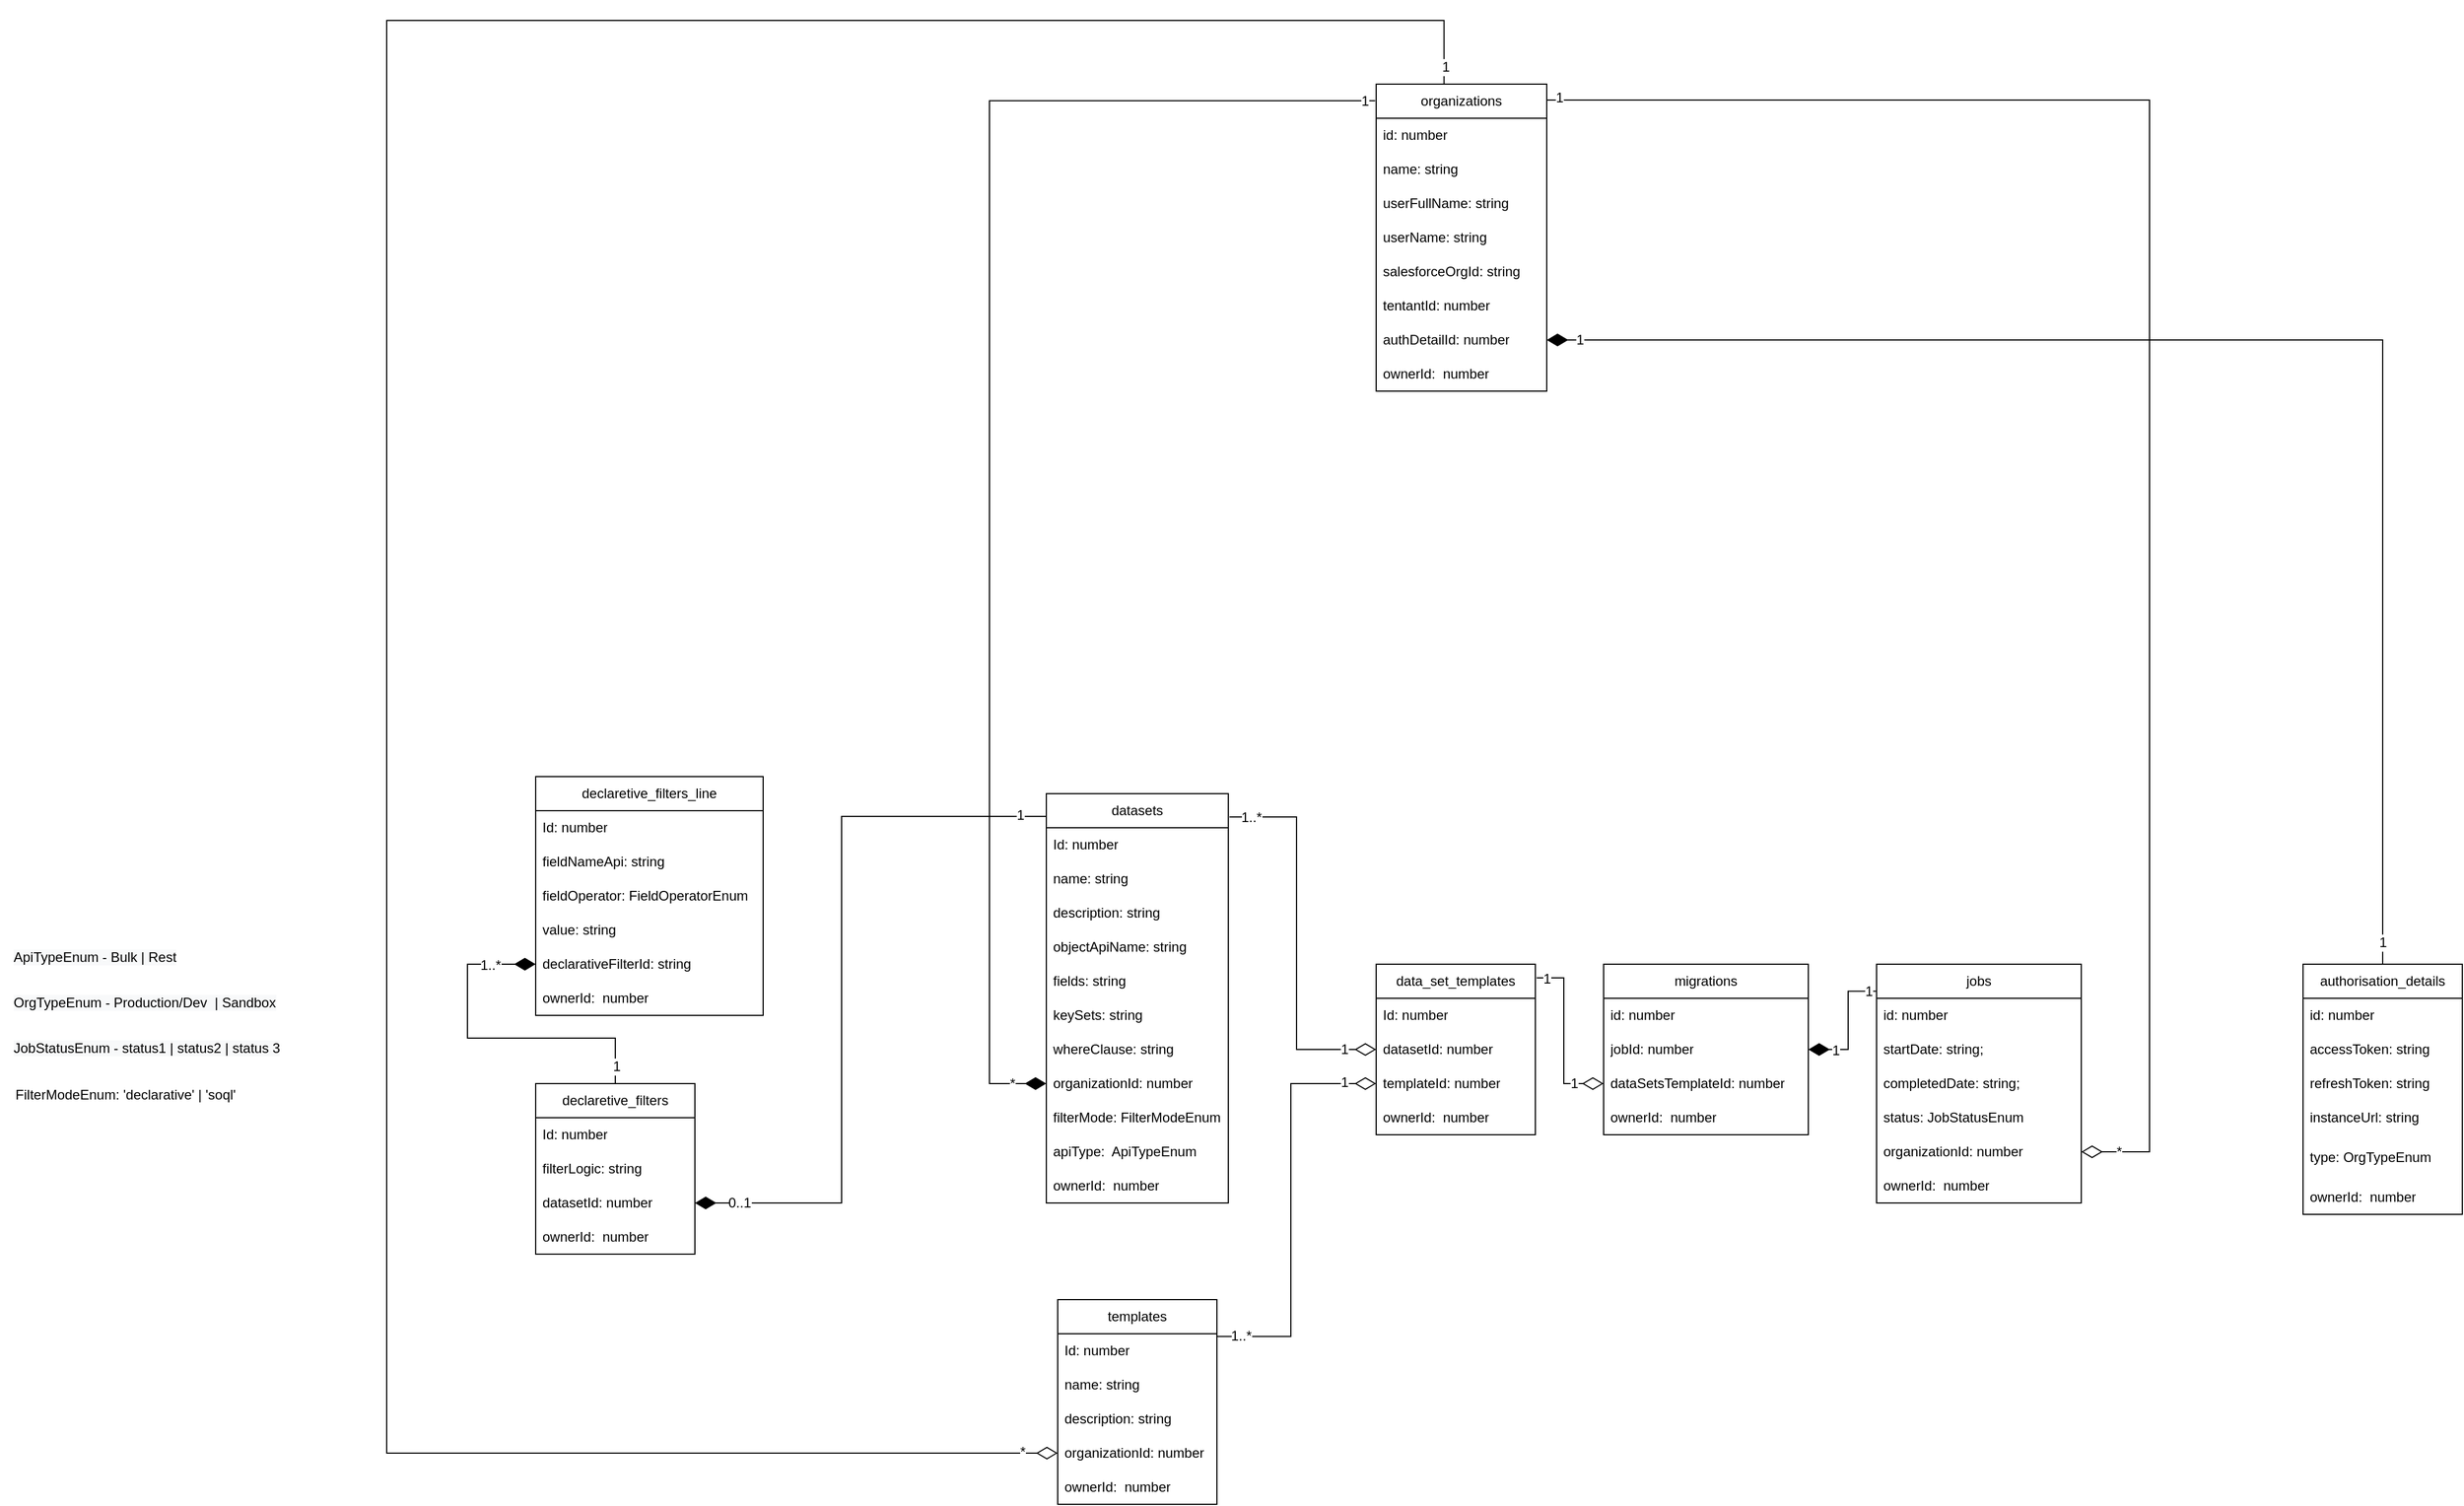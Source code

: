 <mxfile version="20.5.3" type="github"><diagram name="Page-1" id="e7e014a7-5840-1c2e-5031-d8a46d1fe8dd"><mxGraphModel dx="5182" dy="5554" grid="1" gridSize="10" guides="1" tooltips="1" connect="1" arrows="1" fold="1" page="1" pageScale="1" pageWidth="1169" pageHeight="826" background="#FFFFFF" math="0" shadow="0"><root><mxCell id="0"/><mxCell id="1" parent="0"/><mxCell id="zXjXQGAB1eJmzjoNLeGS-54" style="edgeStyle=orthogonalEdgeStyle;rounded=0;orthogonalLoop=1;jettySize=auto;html=1;entryX=0;entryY=0.5;entryDx=0;entryDy=0;exitX=1.006;exitY=0.057;exitDx=0;exitDy=0;exitPerimeter=0;endArrow=diamondThin;endFill=0;endSize=16;" parent="1" source="zXjXQGAB1eJmzjoNLeGS-1" target="zXjXQGAB1eJmzjoNLeGS-10" edge="1"><mxGeometry relative="1" as="geometry"/></mxCell><mxCell id="zXjXQGAB1eJmzjoNLeGS-259" value="1" style="edgeLabel;html=1;align=center;verticalAlign=middle;resizable=0;points=[];fontSize=12;" parent="zXjXQGAB1eJmzjoNLeGS-54" vertex="1" connectable="0"><mxGeometry x="0.83" relative="1" as="geometry"><mxPoint as="offset"/></mxGeometry></mxCell><mxCell id="zXjXQGAB1eJmzjoNLeGS-265" value="1..*" style="edgeLabel;html=1;align=center;verticalAlign=middle;resizable=0;points=[];fontSize=12;" parent="zXjXQGAB1eJmzjoNLeGS-54" vertex="1" connectable="0"><mxGeometry x="-0.936" relative="1" as="geometry"><mxPoint x="8" as="offset"/></mxGeometry></mxCell><mxCell id="zXjXQGAB1eJmzjoNLeGS-239" style="edgeStyle=orthogonalEdgeStyle;rounded=0;orthogonalLoop=1;jettySize=auto;html=1;entryX=1;entryY=0.5;entryDx=0;entryDy=0;strokeWidth=1;fontSize=12;endArrow=diamondThin;endFill=1;endSize=16;" parent="1" source="zXjXQGAB1eJmzjoNLeGS-1" target="zXjXQGAB1eJmzjoNLeGS-218" edge="1"><mxGeometry relative="1" as="geometry"><Array as="points"><mxPoint x="-840" y="-2610"/><mxPoint x="-840" y="-2270"/></Array></mxGeometry></mxCell><mxCell id="zXjXQGAB1eJmzjoNLeGS-263" value="0..1" style="edgeLabel;html=1;align=center;verticalAlign=middle;resizable=0;points=[];fontSize=12;" parent="zXjXQGAB1eJmzjoNLeGS-239" vertex="1" connectable="0"><mxGeometry x="0.868" y="-1" relative="1" as="geometry"><mxPoint x="-4" y="1" as="offset"/></mxGeometry></mxCell><mxCell id="zXjXQGAB1eJmzjoNLeGS-264" value="1" style="edgeLabel;html=1;align=center;verticalAlign=middle;resizable=0;points=[];fontSize=12;" parent="zXjXQGAB1eJmzjoNLeGS-239" vertex="1" connectable="0"><mxGeometry x="-0.898" y="-1" relative="1" as="geometry"><mxPoint x="10" as="offset"/></mxGeometry></mxCell><mxCell id="zXjXQGAB1eJmzjoNLeGS-1" value="datasets" style="swimlane;fontStyle=0;childLayout=stackLayout;horizontal=1;startSize=30;horizontalStack=0;resizeParent=1;resizeParentMax=0;resizeLast=0;collapsible=1;marginBottom=0;whiteSpace=wrap;html=1;strokeColor=default;" parent="1" vertex="1"><mxGeometry x="-660" y="-2630" width="160" height="360" as="geometry"><mxRectangle x="-750" y="-2430" width="180" height="30" as="alternateBounds"/></mxGeometry></mxCell><mxCell id="zXjXQGAB1eJmzjoNLeGS-3" value="Id: number" style="text;strokeColor=none;fillColor=none;align=left;verticalAlign=middle;spacingLeft=4;spacingRight=4;overflow=hidden;points=[[0,0.5],[1,0.5]];portConstraint=eastwest;rotatable=0;whiteSpace=wrap;html=1;" parent="zXjXQGAB1eJmzjoNLeGS-1" vertex="1"><mxGeometry y="30" width="160" height="30" as="geometry"/></mxCell><mxCell id="zXjXQGAB1eJmzjoNLeGS-4" value="name: string" style="text;strokeColor=none;fillColor=none;align=left;verticalAlign=middle;spacingLeft=4;spacingRight=4;overflow=hidden;points=[[0,0.5],[1,0.5]];portConstraint=eastwest;rotatable=0;whiteSpace=wrap;html=1;" parent="zXjXQGAB1eJmzjoNLeGS-1" vertex="1"><mxGeometry y="60" width="160" height="30" as="geometry"/></mxCell><mxCell id="zXjXQGAB1eJmzjoNLeGS-35" value="description: string" style="text;strokeColor=none;fillColor=none;align=left;verticalAlign=middle;spacingLeft=4;spacingRight=4;overflow=hidden;points=[[0,0.5],[1,0.5]];portConstraint=eastwest;rotatable=0;whiteSpace=wrap;html=1;" parent="zXjXQGAB1eJmzjoNLeGS-1" vertex="1"><mxGeometry y="90" width="160" height="30" as="geometry"/></mxCell><mxCell id="zXjXQGAB1eJmzjoNLeGS-34" value="objectApiName: string&amp;nbsp;" style="text;strokeColor=none;fillColor=none;align=left;verticalAlign=middle;spacingLeft=4;spacingRight=4;overflow=hidden;points=[[0,0.5],[1,0.5]];portConstraint=eastwest;rotatable=0;whiteSpace=wrap;html=1;" parent="zXjXQGAB1eJmzjoNLeGS-1" vertex="1"><mxGeometry y="120" width="160" height="30" as="geometry"/></mxCell><mxCell id="zXjXQGAB1eJmzjoNLeGS-32" value="fields: string" style="text;strokeColor=none;fillColor=none;align=left;verticalAlign=middle;spacingLeft=4;spacingRight=4;overflow=hidden;points=[[0,0.5],[1,0.5]];portConstraint=eastwest;rotatable=0;whiteSpace=wrap;html=1;" parent="zXjXQGAB1eJmzjoNLeGS-1" vertex="1"><mxGeometry y="150" width="160" height="30" as="geometry"/></mxCell><mxCell id="zXjXQGAB1eJmzjoNLeGS-214" value="keySets: string" style="text;strokeColor=none;fillColor=none;align=left;verticalAlign=middle;spacingLeft=4;spacingRight=4;overflow=hidden;points=[[0,0.5],[1,0.5]];portConstraint=eastwest;rotatable=0;whiteSpace=wrap;html=1;" parent="zXjXQGAB1eJmzjoNLeGS-1" vertex="1"><mxGeometry y="180" width="160" height="30" as="geometry"/></mxCell><mxCell id="zXjXQGAB1eJmzjoNLeGS-36" value="whereClause: string" style="text;strokeColor=none;fillColor=none;align=left;verticalAlign=middle;spacingLeft=4;spacingRight=4;overflow=hidden;points=[[0,0.5],[1,0.5]];portConstraint=eastwest;rotatable=0;whiteSpace=wrap;html=1;" parent="zXjXQGAB1eJmzjoNLeGS-1" vertex="1"><mxGeometry y="210" width="160" height="30" as="geometry"/></mxCell><mxCell id="zXjXQGAB1eJmzjoNLeGS-76" value="organizationId: number" style="text;strokeColor=none;fillColor=none;align=left;verticalAlign=middle;spacingLeft=4;spacingRight=4;overflow=hidden;points=[[0,0.5],[1,0.5]];portConstraint=eastwest;rotatable=0;whiteSpace=wrap;html=1;" parent="zXjXQGAB1eJmzjoNLeGS-1" vertex="1"><mxGeometry y="240" width="160" height="30" as="geometry"/></mxCell><mxCell id="zXjXQGAB1eJmzjoNLeGS-43" value="filterMode: FilterModeEnum" style="text;strokeColor=none;fillColor=none;align=left;verticalAlign=middle;spacingLeft=4;spacingRight=4;overflow=hidden;points=[[0,0.5],[1,0.5]];portConstraint=eastwest;rotatable=0;whiteSpace=wrap;html=1;" parent="zXjXQGAB1eJmzjoNLeGS-1" vertex="1"><mxGeometry y="270" width="160" height="30" as="geometry"/></mxCell><mxCell id="zXjXQGAB1eJmzjoNLeGS-38" value="apiType:&amp;nbsp; ApiTypeEnum" style="text;strokeColor=none;fillColor=none;align=left;verticalAlign=middle;spacingLeft=4;spacingRight=4;overflow=hidden;points=[[0,0.5],[1,0.5]];portConstraint=eastwest;rotatable=0;whiteSpace=wrap;html=1;" parent="zXjXQGAB1eJmzjoNLeGS-1" vertex="1"><mxGeometry y="300" width="160" height="30" as="geometry"/></mxCell><mxCell id="zXjXQGAB1eJmzjoNLeGS-188" value="ownerId:&amp;nbsp; number" style="text;strokeColor=none;fillColor=none;align=left;verticalAlign=middle;spacingLeft=4;spacingRight=4;overflow=hidden;points=[[0,0.5],[1,0.5]];portConstraint=eastwest;rotatable=0;whiteSpace=wrap;html=1;" parent="zXjXQGAB1eJmzjoNLeGS-1" vertex="1"><mxGeometry y="330" width="160" height="30" as="geometry"/></mxCell><mxCell id="zXjXQGAB1eJmzjoNLeGS-55" style="edgeStyle=orthogonalEdgeStyle;rounded=0;orthogonalLoop=1;jettySize=auto;html=1;entryX=0;entryY=0.5;entryDx=0;entryDy=0;exitX=0.996;exitY=0.18;exitDx=0;exitDy=0;exitPerimeter=0;endArrow=diamondThin;endFill=0;endSize=16;" parent="1" source="zXjXQGAB1eJmzjoNLeGS-5" target="zXjXQGAB1eJmzjoNLeGS-39" edge="1"><mxGeometry relative="1" as="geometry"/></mxCell><mxCell id="zXjXQGAB1eJmzjoNLeGS-260" value="1" style="edgeLabel;html=1;align=center;verticalAlign=middle;resizable=0;points=[];fontSize=12;" parent="zXjXQGAB1eJmzjoNLeGS-55" vertex="1" connectable="0"><mxGeometry x="0.847" y="1" relative="1" as="geometry"><mxPoint as="offset"/></mxGeometry></mxCell><mxCell id="zXjXQGAB1eJmzjoNLeGS-268" value="1..*" style="edgeLabel;html=1;align=center;verticalAlign=middle;resizable=0;points=[];fontSize=12;" parent="zXjXQGAB1eJmzjoNLeGS-55" vertex="1" connectable="0"><mxGeometry x="-0.923" y="1" relative="1" as="geometry"><mxPoint x="7" as="offset"/></mxGeometry></mxCell><mxCell id="zXjXQGAB1eJmzjoNLeGS-5" value="templates" style="swimlane;fontStyle=0;childLayout=stackLayout;horizontal=1;startSize=30;horizontalStack=0;resizeParent=1;resizeParentMax=0;resizeLast=0;collapsible=1;marginBottom=0;whiteSpace=wrap;html=1;strokeColor=default;" parent="1" vertex="1"><mxGeometry x="-650" y="-2185" width="140" height="180" as="geometry"><mxRectangle x="-760" y="-2170" width="180" height="30" as="alternateBounds"/></mxGeometry></mxCell><mxCell id="zXjXQGAB1eJmzjoNLeGS-6" value="Id: number" style="text;strokeColor=none;fillColor=none;align=left;verticalAlign=middle;spacingLeft=4;spacingRight=4;overflow=hidden;points=[[0,0.5],[1,0.5]];portConstraint=eastwest;rotatable=0;whiteSpace=wrap;html=1;" parent="zXjXQGAB1eJmzjoNLeGS-5" vertex="1"><mxGeometry y="30" width="140" height="30" as="geometry"/></mxCell><mxCell id="zXjXQGAB1eJmzjoNLeGS-7" value="name: string" style="text;strokeColor=none;fillColor=none;align=left;verticalAlign=middle;spacingLeft=4;spacingRight=4;overflow=hidden;points=[[0,0.5],[1,0.5]];portConstraint=eastwest;rotatable=0;whiteSpace=wrap;html=1;" parent="zXjXQGAB1eJmzjoNLeGS-5" vertex="1"><mxGeometry y="60" width="140" height="30" as="geometry"/></mxCell><mxCell id="zXjXQGAB1eJmzjoNLeGS-138" value="description: string" style="text;strokeColor=none;fillColor=none;align=left;verticalAlign=middle;spacingLeft=4;spacingRight=4;overflow=hidden;points=[[0,0.5],[1,0.5]];portConstraint=eastwest;rotatable=0;whiteSpace=wrap;html=1;" parent="zXjXQGAB1eJmzjoNLeGS-5" vertex="1"><mxGeometry y="90" width="140" height="30" as="geometry"/></mxCell><mxCell id="zXjXQGAB1eJmzjoNLeGS-184" value="organizationId: number" style="text;strokeColor=none;fillColor=none;align=left;verticalAlign=middle;spacingLeft=4;spacingRight=4;overflow=hidden;points=[[0,0.5],[1,0.5]];portConstraint=eastwest;rotatable=0;whiteSpace=wrap;html=1;" parent="zXjXQGAB1eJmzjoNLeGS-5" vertex="1"><mxGeometry y="120" width="140" height="30" as="geometry"/></mxCell><mxCell id="zXjXQGAB1eJmzjoNLeGS-195" value="ownerId:&amp;nbsp; number" style="text;strokeColor=none;fillColor=none;align=left;verticalAlign=middle;spacingLeft=4;spacingRight=4;overflow=hidden;points=[[0,0.5],[1,0.5]];portConstraint=eastwest;rotatable=0;whiteSpace=wrap;html=1;" parent="zXjXQGAB1eJmzjoNLeGS-5" vertex="1"><mxGeometry y="150" width="140" height="30" as="geometry"/></mxCell><mxCell id="zXjXQGAB1eJmzjoNLeGS-163" style="edgeStyle=orthogonalEdgeStyle;rounded=0;orthogonalLoop=1;jettySize=auto;html=1;entryX=0;entryY=0.5;entryDx=0;entryDy=0;strokeWidth=1;fontSize=12;endArrow=diamondThin;endFill=0;endSize=16;exitX=1.008;exitY=0.08;exitDx=0;exitDy=0;exitPerimeter=0;" parent="1" source="zXjXQGAB1eJmzjoNLeGS-8" target="zXjXQGAB1eJmzjoNLeGS-159" edge="1"><mxGeometry relative="1" as="geometry"/></mxCell><mxCell id="zXjXQGAB1eJmzjoNLeGS-256" value="1" style="edgeLabel;html=1;align=center;verticalAlign=middle;resizable=0;points=[];fontSize=12;" parent="zXjXQGAB1eJmzjoNLeGS-163" vertex="1" connectable="0"><mxGeometry x="0.657" relative="1" as="geometry"><mxPoint as="offset"/></mxGeometry></mxCell><mxCell id="zXjXQGAB1eJmzjoNLeGS-257" value="1" style="edgeLabel;html=1;align=center;verticalAlign=middle;resizable=0;points=[];fontSize=12;" parent="zXjXQGAB1eJmzjoNLeGS-163" vertex="1" connectable="0"><mxGeometry x="-0.766" y="-1" relative="1" as="geometry"><mxPoint x="-9" as="offset"/></mxGeometry></mxCell><mxCell id="zXjXQGAB1eJmzjoNLeGS-8" value="data_set_templates" style="swimlane;fontStyle=0;childLayout=stackLayout;horizontal=1;startSize=30;horizontalStack=0;resizeParent=1;resizeParentMax=0;resizeLast=0;collapsible=1;marginBottom=0;whiteSpace=wrap;html=1;strokeColor=default;" parent="1" vertex="1"><mxGeometry x="-370" y="-2480" width="140" height="150" as="geometry"><mxRectangle x="-460" y="-2330" width="180" height="30" as="alternateBounds"/></mxGeometry></mxCell><mxCell id="zXjXQGAB1eJmzjoNLeGS-9" value="Id: number" style="text;strokeColor=none;fillColor=none;align=left;verticalAlign=middle;spacingLeft=4;spacingRight=4;overflow=hidden;points=[[0,0.5],[1,0.5]];portConstraint=eastwest;rotatable=0;whiteSpace=wrap;html=1;" parent="zXjXQGAB1eJmzjoNLeGS-8" vertex="1"><mxGeometry y="30" width="140" height="30" as="geometry"/></mxCell><mxCell id="zXjXQGAB1eJmzjoNLeGS-10" value="datasetId: number" style="text;strokeColor=none;fillColor=none;align=left;verticalAlign=middle;spacingLeft=4;spacingRight=4;overflow=hidden;points=[[0,0.5],[1,0.5]];portConstraint=eastwest;rotatable=0;whiteSpace=wrap;html=1;" parent="zXjXQGAB1eJmzjoNLeGS-8" vertex="1"><mxGeometry y="60" width="140" height="30" as="geometry"/></mxCell><mxCell id="zXjXQGAB1eJmzjoNLeGS-39" value="templateId: number" style="text;strokeColor=none;fillColor=none;align=left;verticalAlign=middle;spacingLeft=4;spacingRight=4;overflow=hidden;points=[[0,0.5],[1,0.5]];portConstraint=eastwest;rotatable=0;whiteSpace=wrap;html=1;" parent="zXjXQGAB1eJmzjoNLeGS-8" vertex="1"><mxGeometry y="90" width="140" height="30" as="geometry"/></mxCell><mxCell id="zXjXQGAB1eJmzjoNLeGS-302" value="ownerId:&amp;nbsp; number" style="text;strokeColor=none;fillColor=none;align=left;verticalAlign=middle;spacingLeft=4;spacingRight=4;overflow=hidden;points=[[0,0.5],[1,0.5]];portConstraint=eastwest;rotatable=0;whiteSpace=wrap;html=1;" parent="zXjXQGAB1eJmzjoNLeGS-8" vertex="1"><mxGeometry y="120" width="140" height="30" as="geometry"/></mxCell><mxCell id="zXjXQGAB1eJmzjoNLeGS-147" style="edgeStyle=orthogonalEdgeStyle;rounded=0;orthogonalLoop=1;jettySize=auto;html=1;entryX=1;entryY=0.5;entryDx=0;entryDy=0;strokeWidth=1;fontSize=12;endArrow=diamondThin;endFill=1;endSize=16;exitX=-0.003;exitY=0.113;exitDx=0;exitDy=0;exitPerimeter=0;" parent="1" source="zXjXQGAB1eJmzjoNLeGS-11" target="zXjXQGAB1eJmzjoNLeGS-83" edge="1"><mxGeometry relative="1" as="geometry"/></mxCell><mxCell id="zXjXQGAB1eJmzjoNLeGS-254" value="1" style="edgeLabel;html=1;align=center;verticalAlign=middle;resizable=0;points=[];fontSize=12;" parent="zXjXQGAB1eJmzjoNLeGS-147" vertex="1" connectable="0"><mxGeometry x="-0.872" relative="1" as="geometry"><mxPoint as="offset"/></mxGeometry></mxCell><mxCell id="zXjXQGAB1eJmzjoNLeGS-255" value="1" style="edgeLabel;html=1;align=center;verticalAlign=middle;resizable=0;points=[];fontSize=12;" parent="zXjXQGAB1eJmzjoNLeGS-147" vertex="1" connectable="0"><mxGeometry x="0.575" y="1" relative="1" as="geometry"><mxPoint as="offset"/></mxGeometry></mxCell><mxCell id="zXjXQGAB1eJmzjoNLeGS-11" value="jobs" style="swimlane;fontStyle=0;childLayout=stackLayout;horizontal=1;startSize=30;horizontalStack=0;resizeParent=1;resizeParentMax=0;resizeLast=0;collapsible=1;marginBottom=0;whiteSpace=wrap;html=1;strokeColor=default;" parent="1" vertex="1"><mxGeometry x="70" y="-2480" width="180" height="210" as="geometry"><mxRectangle x="-180" y="-2360" width="180" height="30" as="alternateBounds"/></mxGeometry></mxCell><mxCell id="zXjXQGAB1eJmzjoNLeGS-12" value="id: number" style="text;strokeColor=none;fillColor=none;align=left;verticalAlign=middle;spacingLeft=4;spacingRight=4;overflow=hidden;points=[[0,0.5],[1,0.5]];portConstraint=eastwest;rotatable=0;whiteSpace=wrap;html=1;" parent="zXjXQGAB1eJmzjoNLeGS-11" vertex="1"><mxGeometry y="30" width="180" height="30" as="geometry"/></mxCell><mxCell id="zXjXQGAB1eJmzjoNLeGS-120" value="startDate: string;" style="text;strokeColor=none;fillColor=none;align=left;verticalAlign=middle;spacingLeft=4;spacingRight=4;overflow=hidden;points=[[0,0.5],[1,0.5]];portConstraint=eastwest;rotatable=0;whiteSpace=wrap;html=1;" parent="zXjXQGAB1eJmzjoNLeGS-11" vertex="1"><mxGeometry y="60" width="180" height="30" as="geometry"/></mxCell><mxCell id="zXjXQGAB1eJmzjoNLeGS-13" value="completedDate: string;" style="text;strokeColor=none;fillColor=none;align=left;verticalAlign=middle;spacingLeft=4;spacingRight=4;overflow=hidden;points=[[0,0.5],[1,0.5]];portConstraint=eastwest;rotatable=0;whiteSpace=wrap;html=1;" parent="zXjXQGAB1eJmzjoNLeGS-11" vertex="1"><mxGeometry y="90" width="180" height="30" as="geometry"/></mxCell><mxCell id="zXjXQGAB1eJmzjoNLeGS-42" value="status: JobStatusEnum" style="text;strokeColor=none;fillColor=none;align=left;verticalAlign=middle;spacingLeft=4;spacingRight=4;overflow=hidden;points=[[0,0.5],[1,0.5]];portConstraint=eastwest;rotatable=0;whiteSpace=wrap;html=1;" parent="zXjXQGAB1eJmzjoNLeGS-11" vertex="1"><mxGeometry y="120" width="180" height="30" as="geometry"/></mxCell><mxCell id="zXjXQGAB1eJmzjoNLeGS-175" value="organizationId: number" style="text;strokeColor=none;fillColor=none;align=left;verticalAlign=middle;spacingLeft=4;spacingRight=4;overflow=hidden;points=[[0,0.5],[1,0.5]];portConstraint=eastwest;rotatable=0;whiteSpace=wrap;html=1;" parent="zXjXQGAB1eJmzjoNLeGS-11" vertex="1"><mxGeometry y="150" width="180" height="30" as="geometry"/></mxCell><mxCell id="zXjXQGAB1eJmzjoNLeGS-199" value="ownerId:&amp;nbsp; number" style="text;strokeColor=none;fillColor=none;align=left;verticalAlign=middle;spacingLeft=4;spacingRight=4;overflow=hidden;points=[[0,0.5],[1,0.5]];portConstraint=eastwest;rotatable=0;whiteSpace=wrap;html=1;" parent="zXjXQGAB1eJmzjoNLeGS-11" vertex="1"><mxGeometry y="180" width="180" height="30" as="geometry"/></mxCell><mxCell id="zXjXQGAB1eJmzjoNLeGS-176" style="edgeStyle=orthogonalEdgeStyle;rounded=0;orthogonalLoop=1;jettySize=auto;html=1;entryX=1;entryY=0.5;entryDx=0;entryDy=0;strokeWidth=1;fontSize=12;endArrow=diamondThin;endFill=0;endSize=16;exitX=1;exitY=0;exitDx=0;exitDy=0;" parent="1" source="zXjXQGAB1eJmzjoNLeGS-14" target="zXjXQGAB1eJmzjoNLeGS-175" edge="1"><mxGeometry relative="1" as="geometry"><Array as="points"><mxPoint x="-220" y="-3240"/><mxPoint x="310" y="-3240"/><mxPoint x="310" y="-2315"/></Array></mxGeometry></mxCell><mxCell id="zXjXQGAB1eJmzjoNLeGS-248" value="1" style="edgeLabel;html=1;align=center;verticalAlign=middle;resizable=0;points=[];fontSize=12;" parent="zXjXQGAB1eJmzjoNLeGS-176" vertex="1" connectable="0"><mxGeometry x="-0.963" y="2" relative="1" as="geometry"><mxPoint x="-4" as="offset"/></mxGeometry></mxCell><mxCell id="zXjXQGAB1eJmzjoNLeGS-249" value="*" style="edgeLabel;html=1;align=center;verticalAlign=middle;resizable=0;points=[];fontSize=12;" parent="zXjXQGAB1eJmzjoNLeGS-176" vertex="1" connectable="0"><mxGeometry x="0.957" relative="1" as="geometry"><mxPoint as="offset"/></mxGeometry></mxCell><mxCell id="zXjXQGAB1eJmzjoNLeGS-185" style="edgeStyle=orthogonalEdgeStyle;rounded=0;orthogonalLoop=1;jettySize=auto;html=1;entryX=0;entryY=0.5;entryDx=0;entryDy=0;strokeWidth=1;fontSize=12;endArrow=diamondThin;endFill=0;endSize=16;exitX=0.398;exitY=0;exitDx=0;exitDy=0;exitPerimeter=0;" parent="1" source="zXjXQGAB1eJmzjoNLeGS-14" target="zXjXQGAB1eJmzjoNLeGS-184" edge="1"><mxGeometry relative="1" as="geometry"><Array as="points"><mxPoint x="-310" y="-3310"/><mxPoint x="-1240" y="-3310"/><mxPoint x="-1240" y="-2050"/></Array></mxGeometry></mxCell><mxCell id="zXjXQGAB1eJmzjoNLeGS-246" value="1" style="edgeLabel;html=1;align=center;verticalAlign=middle;resizable=0;points=[];fontSize=12;" parent="zXjXQGAB1eJmzjoNLeGS-185" vertex="1" connectable="0"><mxGeometry x="-0.987" y="-1" relative="1" as="geometry"><mxPoint y="3" as="offset"/></mxGeometry></mxCell><mxCell id="zXjXQGAB1eJmzjoNLeGS-247" value="*" style="edgeLabel;html=1;align=center;verticalAlign=middle;resizable=0;points=[];fontSize=12;" parent="zXjXQGAB1eJmzjoNLeGS-185" vertex="1" connectable="0"><mxGeometry x="0.978" y="1" relative="1" as="geometry"><mxPoint as="offset"/></mxGeometry></mxCell><mxCell id="zXjXQGAB1eJmzjoNLeGS-14" value="organizations" style="swimlane;fontStyle=0;childLayout=stackLayout;horizontal=1;startSize=30;horizontalStack=0;resizeParent=1;resizeParentMax=0;resizeLast=0;collapsible=1;marginBottom=0;whiteSpace=wrap;html=1;strokeColor=default;" parent="1" vertex="1"><mxGeometry x="-370" y="-3254" width="150" height="270" as="geometry"><mxRectangle x="90" y="-2360" width="180" height="30" as="alternateBounds"/></mxGeometry></mxCell><mxCell id="zXjXQGAB1eJmzjoNLeGS-15" value="id: number" style="text;strokeColor=none;fillColor=none;align=left;verticalAlign=middle;spacingLeft=4;spacingRight=4;overflow=hidden;points=[[0,0.5],[1,0.5]];portConstraint=eastwest;rotatable=0;whiteSpace=wrap;html=1;" parent="zXjXQGAB1eJmzjoNLeGS-14" vertex="1"><mxGeometry y="30" width="150" height="30" as="geometry"/></mxCell><mxCell id="zXjXQGAB1eJmzjoNLeGS-16" value="name: string" style="text;strokeColor=none;fillColor=none;align=left;verticalAlign=middle;spacingLeft=4;spacingRight=4;overflow=hidden;points=[[0,0.5],[1,0.5]];portConstraint=eastwest;rotatable=0;whiteSpace=wrap;html=1;" parent="zXjXQGAB1eJmzjoNLeGS-14" vertex="1"><mxGeometry y="60" width="150" height="30" as="geometry"/></mxCell><mxCell id="zXjXQGAB1eJmzjoNLeGS-21" value="userFullName: string" style="text;strokeColor=none;fillColor=none;align=left;verticalAlign=middle;spacingLeft=4;spacingRight=4;overflow=hidden;points=[[0,0.5],[1,0.5]];portConstraint=eastwest;rotatable=0;whiteSpace=wrap;html=1;" parent="zXjXQGAB1eJmzjoNLeGS-14" vertex="1"><mxGeometry y="90" width="150" height="30" as="geometry"/></mxCell><mxCell id="zXjXQGAB1eJmzjoNLeGS-33" value="userName: string" style="text;strokeColor=none;fillColor=none;align=left;verticalAlign=middle;spacingLeft=4;spacingRight=4;overflow=hidden;points=[[0,0.5],[1,0.5]];portConstraint=eastwest;rotatable=0;whiteSpace=wrap;html=1;" parent="zXjXQGAB1eJmzjoNLeGS-14" vertex="1"><mxGeometry y="120" width="150" height="30" as="geometry"/></mxCell><mxCell id="zXjXQGAB1eJmzjoNLeGS-22" value="salesforceOrgId: string" style="text;strokeColor=none;fillColor=none;align=left;verticalAlign=middle;spacingLeft=4;spacingRight=4;overflow=hidden;points=[[0,0.5],[1,0.5]];portConstraint=eastwest;rotatable=0;whiteSpace=wrap;html=1;" parent="zXjXQGAB1eJmzjoNLeGS-14" vertex="1"><mxGeometry y="150" width="150" height="30" as="geometry"/></mxCell><mxCell id="zXjXQGAB1eJmzjoNLeGS-310" value="tentantId: number" style="text;strokeColor=none;fillColor=none;align=left;verticalAlign=middle;spacingLeft=4;spacingRight=4;overflow=hidden;points=[[0,0.5],[1,0.5]];portConstraint=eastwest;rotatable=0;whiteSpace=wrap;html=1;" parent="zXjXQGAB1eJmzjoNLeGS-14" vertex="1"><mxGeometry y="180" width="150" height="30" as="geometry"/></mxCell><mxCell id="zXjXQGAB1eJmzjoNLeGS-177" value="authDetailId: number" style="text;strokeColor=none;fillColor=none;align=left;verticalAlign=middle;spacingLeft=4;spacingRight=4;overflow=hidden;points=[[0,0.5],[1,0.5]];portConstraint=eastwest;rotatable=0;whiteSpace=wrap;html=1;" parent="zXjXQGAB1eJmzjoNLeGS-14" vertex="1"><mxGeometry y="210" width="150" height="30" as="geometry"/></mxCell><mxCell id="zXjXQGAB1eJmzjoNLeGS-201" value="ownerId:&amp;nbsp; number" style="text;strokeColor=none;fillColor=none;align=left;verticalAlign=middle;spacingLeft=4;spacingRight=4;overflow=hidden;points=[[0,0.5],[1,0.5]];portConstraint=eastwest;rotatable=0;whiteSpace=wrap;html=1;" parent="zXjXQGAB1eJmzjoNLeGS-14" vertex="1"><mxGeometry y="240" width="150" height="30" as="geometry"/></mxCell><mxCell id="zXjXQGAB1eJmzjoNLeGS-178" style="edgeStyle=orthogonalEdgeStyle;rounded=0;orthogonalLoop=1;jettySize=auto;html=1;entryX=1;entryY=0.5;entryDx=0;entryDy=0;strokeWidth=1;fontSize=12;endArrow=diamondThin;endFill=1;endSize=16;" parent="1" source="zXjXQGAB1eJmzjoNLeGS-17" target="zXjXQGAB1eJmzjoNLeGS-177" edge="1"><mxGeometry relative="1" as="geometry"/></mxCell><mxCell id="zXjXQGAB1eJmzjoNLeGS-250" value="1" style="edgeLabel;html=1;align=center;verticalAlign=middle;resizable=0;points=[];fontSize=12;" parent="zXjXQGAB1eJmzjoNLeGS-178" vertex="1" connectable="0"><mxGeometry x="0.95" relative="1" as="geometry"><mxPoint x="-3" as="offset"/></mxGeometry></mxCell><mxCell id="zXjXQGAB1eJmzjoNLeGS-251" value="1" style="edgeLabel;html=1;align=center;verticalAlign=middle;resizable=0;points=[];fontSize=12;" parent="zXjXQGAB1eJmzjoNLeGS-178" vertex="1" connectable="0"><mxGeometry x="-0.971" relative="1" as="geometry"><mxPoint y="-1" as="offset"/></mxGeometry></mxCell><mxCell id="zXjXQGAB1eJmzjoNLeGS-17" value="authorisation_details" style="swimlane;fontStyle=0;childLayout=stackLayout;horizontal=1;startSize=30;horizontalStack=0;resizeParent=1;resizeParentMax=0;resizeLast=0;collapsible=1;marginBottom=0;whiteSpace=wrap;html=1;strokeColor=default;" parent="1" vertex="1"><mxGeometry x="445" y="-2480" width="140" height="220" as="geometry"><mxRectangle x="100" y="-2120" width="180" height="30" as="alternateBounds"/></mxGeometry></mxCell><mxCell id="zXjXQGAB1eJmzjoNLeGS-19" value="id: number" style="text;strokeColor=none;fillColor=none;align=left;verticalAlign=middle;spacingLeft=4;spacingRight=4;overflow=hidden;points=[[0,0.5],[1,0.5]];portConstraint=eastwest;rotatable=0;whiteSpace=wrap;html=1;" parent="zXjXQGAB1eJmzjoNLeGS-17" vertex="1"><mxGeometry y="30" width="140" height="30" as="geometry"/></mxCell><mxCell id="zXjXQGAB1eJmzjoNLeGS-24" value="accessToken: string" style="text;strokeColor=none;fillColor=none;align=left;verticalAlign=middle;spacingLeft=4;spacingRight=4;overflow=hidden;points=[[0,0.5],[1,0.5]];portConstraint=eastwest;rotatable=0;whiteSpace=wrap;html=1;" parent="zXjXQGAB1eJmzjoNLeGS-17" vertex="1"><mxGeometry y="60" width="140" height="30" as="geometry"/></mxCell><mxCell id="zXjXQGAB1eJmzjoNLeGS-29" value="refreshToken: string" style="text;strokeColor=none;fillColor=none;align=left;verticalAlign=middle;spacingLeft=4;spacingRight=4;overflow=hidden;points=[[0,0.5],[1,0.5]];portConstraint=eastwest;rotatable=0;whiteSpace=wrap;html=1;" parent="zXjXQGAB1eJmzjoNLeGS-17" vertex="1"><mxGeometry y="90" width="140" height="30" as="geometry"/></mxCell><mxCell id="zXjXQGAB1eJmzjoNLeGS-27" value="instanceUrl: string" style="text;strokeColor=none;fillColor=none;align=left;verticalAlign=middle;spacingLeft=4;spacingRight=4;overflow=hidden;points=[[0,0.5],[1,0.5]];portConstraint=eastwest;rotatable=0;whiteSpace=wrap;html=1;" parent="zXjXQGAB1eJmzjoNLeGS-17" vertex="1"><mxGeometry y="120" width="140" height="30" as="geometry"/></mxCell><mxCell id="zXjXQGAB1eJmzjoNLeGS-31" value="type: OrgTypeEnum" style="text;strokeColor=none;fillColor=none;align=left;verticalAlign=middle;spacingLeft=4;spacingRight=4;overflow=hidden;points=[[0,0.5],[1,0.5]];portConstraint=eastwest;rotatable=0;whiteSpace=wrap;html=1;" parent="zXjXQGAB1eJmzjoNLeGS-17" vertex="1"><mxGeometry y="150" width="140" height="40" as="geometry"/></mxCell><mxCell id="zXjXQGAB1eJmzjoNLeGS-303" value="ownerId:&amp;nbsp; number" style="text;strokeColor=none;fillColor=none;align=left;verticalAlign=middle;spacingLeft=4;spacingRight=4;overflow=hidden;points=[[0,0.5],[1,0.5]];portConstraint=eastwest;rotatable=0;whiteSpace=wrap;html=1;" parent="zXjXQGAB1eJmzjoNLeGS-17" vertex="1"><mxGeometry y="190" width="140" height="30" as="geometry"/></mxCell><mxCell id="zXjXQGAB1eJmzjoNLeGS-56" value="&lt;span style=&quot;color: rgb(0, 0, 0); font-family: Helvetica; font-size: 12px; font-style: normal; font-variant-ligatures: normal; font-variant-caps: normal; font-weight: 400; letter-spacing: normal; orphans: 2; text-align: left; text-indent: 0px; text-transform: none; widows: 2; word-spacing: 0px; -webkit-text-stroke-width: 0px; background-color: rgb(248, 249, 250); text-decoration-thickness: initial; text-decoration-style: initial; text-decoration-color: initial; float: none; display: inline !important;&quot;&gt;ApiTypeEnum - Bulk | Rest&lt;/span&gt;" style="text;whiteSpace=wrap;html=1;" parent="1" vertex="1"><mxGeometry x="-1570" y="-2500" width="180" height="40" as="geometry"/></mxCell><mxCell id="zXjXQGAB1eJmzjoNLeGS-59" value="&lt;span style=&quot;color: rgb(0, 0, 0); font-family: Helvetica; font-size: 12px; font-style: normal; font-variant-ligatures: normal; font-variant-caps: normal; font-weight: 400; letter-spacing: normal; orphans: 2; text-align: left; text-indent: 0px; text-transform: none; widows: 2; word-spacing: 0px; -webkit-text-stroke-width: 0px; background-color: rgb(248, 249, 250); text-decoration-thickness: initial; text-decoration-style: initial; text-decoration-color: initial; float: none; display: inline !important;&quot;&gt;OrgTypeEnum - Production/Dev&amp;nbsp; | Sandbox&lt;/span&gt;" style="text;whiteSpace=wrap;html=1;" parent="1" vertex="1"><mxGeometry x="-1570" y="-2460" width="250" height="40" as="geometry"/></mxCell><mxCell id="zXjXQGAB1eJmzjoNLeGS-66" value="&lt;span style=&quot;color: rgb(0, 0, 0); font-family: Helvetica; font-size: 12px; font-style: normal; font-variant-ligatures: normal; font-variant-caps: normal; font-weight: 400; letter-spacing: normal; orphans: 2; text-align: left; text-indent: 0px; text-transform: none; widows: 2; word-spacing: 0px; -webkit-text-stroke-width: 0px; background-color: rgb(248, 249, 250); text-decoration-thickness: initial; text-decoration-style: initial; text-decoration-color: initial; float: none; display: inline !important;&quot;&gt;JobStatusEnum - status1 | status2 | status 3&lt;/span&gt;" style="text;whiteSpace=wrap;html=1;fontSize=8;" parent="1" vertex="1"><mxGeometry x="-1570" y="-2420" width="250" height="40" as="geometry"/></mxCell><mxCell id="zXjXQGAB1eJmzjoNLeGS-75" value="&lt;font style=&quot;font-size: 12px;&quot;&gt;&lt;span style=&quot;text-align: left;&quot;&gt;FilterModeEnum&lt;/span&gt;: 'declarative' | 'soql'&lt;/font&gt;" style="text;html=1;align=center;verticalAlign=middle;resizable=0;points=[];autosize=1;strokeColor=none;fillColor=none;fontSize=8;" parent="1" vertex="1"><mxGeometry x="-1580" y="-2380" width="220" height="30" as="geometry"/></mxCell><mxCell id="zXjXQGAB1eJmzjoNLeGS-99" value="migrations" style="swimlane;fontStyle=0;childLayout=stackLayout;horizontal=1;startSize=30;horizontalStack=0;resizeParent=1;resizeParentMax=0;resizeLast=0;collapsible=1;marginBottom=0;whiteSpace=wrap;html=1;strokeColor=default;fontSize=12;" parent="1" vertex="1"><mxGeometry x="-170" y="-2480" width="180" height="150" as="geometry"/></mxCell><mxCell id="zXjXQGAB1eJmzjoNLeGS-158" value="id: number" style="text;strokeColor=none;fillColor=none;align=left;verticalAlign=middle;spacingLeft=4;spacingRight=4;overflow=hidden;points=[[0,0.5],[1,0.5]];portConstraint=eastwest;rotatable=0;whiteSpace=wrap;html=1;" parent="zXjXQGAB1eJmzjoNLeGS-99" vertex="1"><mxGeometry y="30" width="180" height="30" as="geometry"/></mxCell><mxCell id="zXjXQGAB1eJmzjoNLeGS-83" value="jobId: number" style="text;strokeColor=none;fillColor=none;align=left;verticalAlign=middle;spacingLeft=4;spacingRight=4;overflow=hidden;points=[[0,0.5],[1,0.5]];portConstraint=eastwest;rotatable=0;whiteSpace=wrap;html=1;" parent="zXjXQGAB1eJmzjoNLeGS-99" vertex="1"><mxGeometry y="60" width="180" height="30" as="geometry"/></mxCell><mxCell id="zXjXQGAB1eJmzjoNLeGS-159" value="dataSetsTemplateId: number" style="text;strokeColor=none;fillColor=none;align=left;verticalAlign=middle;spacingLeft=4;spacingRight=4;overflow=hidden;points=[[0,0.5],[1,0.5]];portConstraint=eastwest;rotatable=0;whiteSpace=wrap;html=1;" parent="zXjXQGAB1eJmzjoNLeGS-99" vertex="1"><mxGeometry y="90" width="180" height="30" as="geometry"/></mxCell><mxCell id="zXjXQGAB1eJmzjoNLeGS-197" value="ownerId:&amp;nbsp; number" style="text;strokeColor=none;fillColor=none;align=left;verticalAlign=middle;spacingLeft=4;spacingRight=4;overflow=hidden;points=[[0,0.5],[1,0.5]];portConstraint=eastwest;rotatable=0;whiteSpace=wrap;html=1;" parent="zXjXQGAB1eJmzjoNLeGS-99" vertex="1"><mxGeometry y="120" width="180" height="30" as="geometry"/></mxCell><mxCell id="zXjXQGAB1eJmzjoNLeGS-227" style="edgeStyle=orthogonalEdgeStyle;rounded=0;orthogonalLoop=1;jettySize=auto;html=1;entryX=0;entryY=0.5;entryDx=0;entryDy=0;strokeWidth=1;fontSize=12;endArrow=diamondThin;endFill=1;endSize=16;" parent="1" source="zXjXQGAB1eJmzjoNLeGS-215" target="zXjXQGAB1eJmzjoNLeGS-226" edge="1"><mxGeometry relative="1" as="geometry"><Array as="points"><mxPoint x="-1039" y="-2415"/><mxPoint x="-1169" y="-2415"/><mxPoint x="-1169" y="-2480"/></Array></mxGeometry></mxCell><mxCell id="zXjXQGAB1eJmzjoNLeGS-261" value="1..*" style="edgeLabel;html=1;align=center;verticalAlign=middle;resizable=0;points=[];fontSize=12;" parent="zXjXQGAB1eJmzjoNLeGS-227" vertex="1" connectable="0"><mxGeometry x="0.788" y="-1" relative="1" as="geometry"><mxPoint x="-9" as="offset"/></mxGeometry></mxCell><mxCell id="zXjXQGAB1eJmzjoNLeGS-262" value="1" style="edgeLabel;html=1;align=center;verticalAlign=middle;resizable=0;points=[];fontSize=12;" parent="zXjXQGAB1eJmzjoNLeGS-227" vertex="1" connectable="0"><mxGeometry x="-0.898" y="-1" relative="1" as="geometry"><mxPoint as="offset"/></mxGeometry></mxCell><mxCell id="zXjXQGAB1eJmzjoNLeGS-215" value="declaretive_filters" style="swimlane;fontStyle=0;childLayout=stackLayout;horizontal=1;startSize=30;horizontalStack=0;resizeParent=1;resizeParentMax=0;resizeLast=0;collapsible=1;marginBottom=0;whiteSpace=wrap;html=1;strokeColor=default;" parent="1" vertex="1"><mxGeometry x="-1109" y="-2375" width="140" height="150" as="geometry"><mxRectangle x="-460" y="-2330" width="180" height="30" as="alternateBounds"/></mxGeometry></mxCell><mxCell id="zXjXQGAB1eJmzjoNLeGS-216" value="Id: number" style="text;strokeColor=none;fillColor=none;align=left;verticalAlign=middle;spacingLeft=4;spacingRight=4;overflow=hidden;points=[[0,0.5],[1,0.5]];portConstraint=eastwest;rotatable=0;whiteSpace=wrap;html=1;" parent="zXjXQGAB1eJmzjoNLeGS-215" vertex="1"><mxGeometry y="30" width="140" height="30" as="geometry"/></mxCell><mxCell id="zXjXQGAB1eJmzjoNLeGS-217" value="filterLogic: string" style="text;strokeColor=none;fillColor=none;align=left;verticalAlign=middle;spacingLeft=4;spacingRight=4;overflow=hidden;points=[[0,0.5],[1,0.5]];portConstraint=eastwest;rotatable=0;whiteSpace=wrap;html=1;" parent="zXjXQGAB1eJmzjoNLeGS-215" vertex="1"><mxGeometry y="60" width="140" height="30" as="geometry"/></mxCell><mxCell id="zXjXQGAB1eJmzjoNLeGS-218" value="datasetId: number" style="text;strokeColor=none;fillColor=none;align=left;verticalAlign=middle;spacingLeft=4;spacingRight=4;overflow=hidden;points=[[0,0.5],[1,0.5]];portConstraint=eastwest;rotatable=0;whiteSpace=wrap;html=1;" parent="zXjXQGAB1eJmzjoNLeGS-215" vertex="1"><mxGeometry y="90" width="140" height="30" as="geometry"/></mxCell><mxCell id="zXjXQGAB1eJmzjoNLeGS-304" value="ownerId:&amp;nbsp; number" style="text;strokeColor=none;fillColor=none;align=left;verticalAlign=middle;spacingLeft=4;spacingRight=4;overflow=hidden;points=[[0,0.5],[1,0.5]];portConstraint=eastwest;rotatable=0;whiteSpace=wrap;html=1;" parent="zXjXQGAB1eJmzjoNLeGS-215" vertex="1"><mxGeometry y="120" width="140" height="30" as="geometry"/></mxCell><mxCell id="zXjXQGAB1eJmzjoNLeGS-219" value="declaretive_filters_line" style="swimlane;fontStyle=0;childLayout=stackLayout;horizontal=1;startSize=30;horizontalStack=0;resizeParent=1;resizeParentMax=0;resizeLast=0;collapsible=1;marginBottom=0;whiteSpace=wrap;html=1;strokeColor=default;" parent="1" vertex="1"><mxGeometry x="-1109" y="-2645" width="200" height="210" as="geometry"><mxRectangle x="-460" y="-2330" width="180" height="30" as="alternateBounds"/></mxGeometry></mxCell><mxCell id="zXjXQGAB1eJmzjoNLeGS-220" value="Id: number" style="text;strokeColor=none;fillColor=none;align=left;verticalAlign=middle;spacingLeft=4;spacingRight=4;overflow=hidden;points=[[0,0.5],[1,0.5]];portConstraint=eastwest;rotatable=0;whiteSpace=wrap;html=1;" parent="zXjXQGAB1eJmzjoNLeGS-219" vertex="1"><mxGeometry y="30" width="200" height="30" as="geometry"/></mxCell><mxCell id="zXjXQGAB1eJmzjoNLeGS-221" value="fieldNameApi: string" style="text;strokeColor=none;fillColor=none;align=left;verticalAlign=middle;spacingLeft=4;spacingRight=4;overflow=hidden;points=[[0,0.5],[1,0.5]];portConstraint=eastwest;rotatable=0;whiteSpace=wrap;html=1;" parent="zXjXQGAB1eJmzjoNLeGS-219" vertex="1"><mxGeometry y="60" width="200" height="30" as="geometry"/></mxCell><mxCell id="zXjXQGAB1eJmzjoNLeGS-222" value="fieldOperator: FieldOperatorEnum" style="text;strokeColor=none;fillColor=none;align=left;verticalAlign=middle;spacingLeft=4;spacingRight=4;overflow=hidden;points=[[0,0.5],[1,0.5]];portConstraint=eastwest;rotatable=0;whiteSpace=wrap;html=1;" parent="zXjXQGAB1eJmzjoNLeGS-219" vertex="1"><mxGeometry y="90" width="200" height="30" as="geometry"/></mxCell><mxCell id="zXjXQGAB1eJmzjoNLeGS-225" value="value: string" style="text;strokeColor=none;fillColor=none;align=left;verticalAlign=middle;spacingLeft=4;spacingRight=4;overflow=hidden;points=[[0,0.5],[1,0.5]];portConstraint=eastwest;rotatable=0;whiteSpace=wrap;html=1;" parent="zXjXQGAB1eJmzjoNLeGS-219" vertex="1"><mxGeometry y="120" width="200" height="30" as="geometry"/></mxCell><mxCell id="zXjXQGAB1eJmzjoNLeGS-226" value="declarativeFilterId: string" style="text;strokeColor=none;fillColor=none;align=left;verticalAlign=middle;spacingLeft=4;spacingRight=4;overflow=hidden;points=[[0,0.5],[1,0.5]];portConstraint=eastwest;rotatable=0;whiteSpace=wrap;html=1;" parent="zXjXQGAB1eJmzjoNLeGS-219" vertex="1"><mxGeometry y="150" width="200" height="30" as="geometry"/></mxCell><mxCell id="zXjXQGAB1eJmzjoNLeGS-305" value="ownerId:&amp;nbsp; number" style="text;strokeColor=none;fillColor=none;align=left;verticalAlign=middle;spacingLeft=4;spacingRight=4;overflow=hidden;points=[[0,0.5],[1,0.5]];portConstraint=eastwest;rotatable=0;whiteSpace=wrap;html=1;" parent="zXjXQGAB1eJmzjoNLeGS-219" vertex="1"><mxGeometry y="180" width="200" height="30" as="geometry"/></mxCell><mxCell id="zXjXQGAB1eJmzjoNLeGS-240" style="edgeStyle=orthogonalEdgeStyle;rounded=0;orthogonalLoop=1;jettySize=auto;html=1;entryX=0;entryY=0.5;entryDx=0;entryDy=0;strokeWidth=1;fontSize=12;endArrow=diamondThin;endFill=1;endSize=16;startArrow=none;exitX=-0.006;exitY=0.054;exitDx=0;exitDy=0;exitPerimeter=0;" parent="1" source="zXjXQGAB1eJmzjoNLeGS-14" target="zXjXQGAB1eJmzjoNLeGS-76" edge="1"><mxGeometry relative="1" as="geometry"><mxPoint x="-480" y="-3210" as="sourcePoint"/><Array as="points"><mxPoint x="-710" y="-3239"/><mxPoint x="-710" y="-2375"/></Array></mxGeometry></mxCell><mxCell id="zXjXQGAB1eJmzjoNLeGS-244" value="1" style="edgeLabel;html=1;align=center;verticalAlign=middle;resizable=0;points=[];fontSize=12;" parent="zXjXQGAB1eJmzjoNLeGS-240" vertex="1" connectable="0"><mxGeometry x="-0.963" relative="1" as="geometry"><mxPoint x="14" as="offset"/></mxGeometry></mxCell><mxCell id="zXjXQGAB1eJmzjoNLeGS-245" value="*" style="edgeLabel;html=1;align=center;verticalAlign=middle;resizable=0;points=[];fontSize=12;" parent="zXjXQGAB1eJmzjoNLeGS-240" vertex="1" connectable="0"><mxGeometry x="0.961" relative="1" as="geometry"><mxPoint x="-6" as="offset"/></mxGeometry></mxCell></root></mxGraphModel></diagram></mxfile>